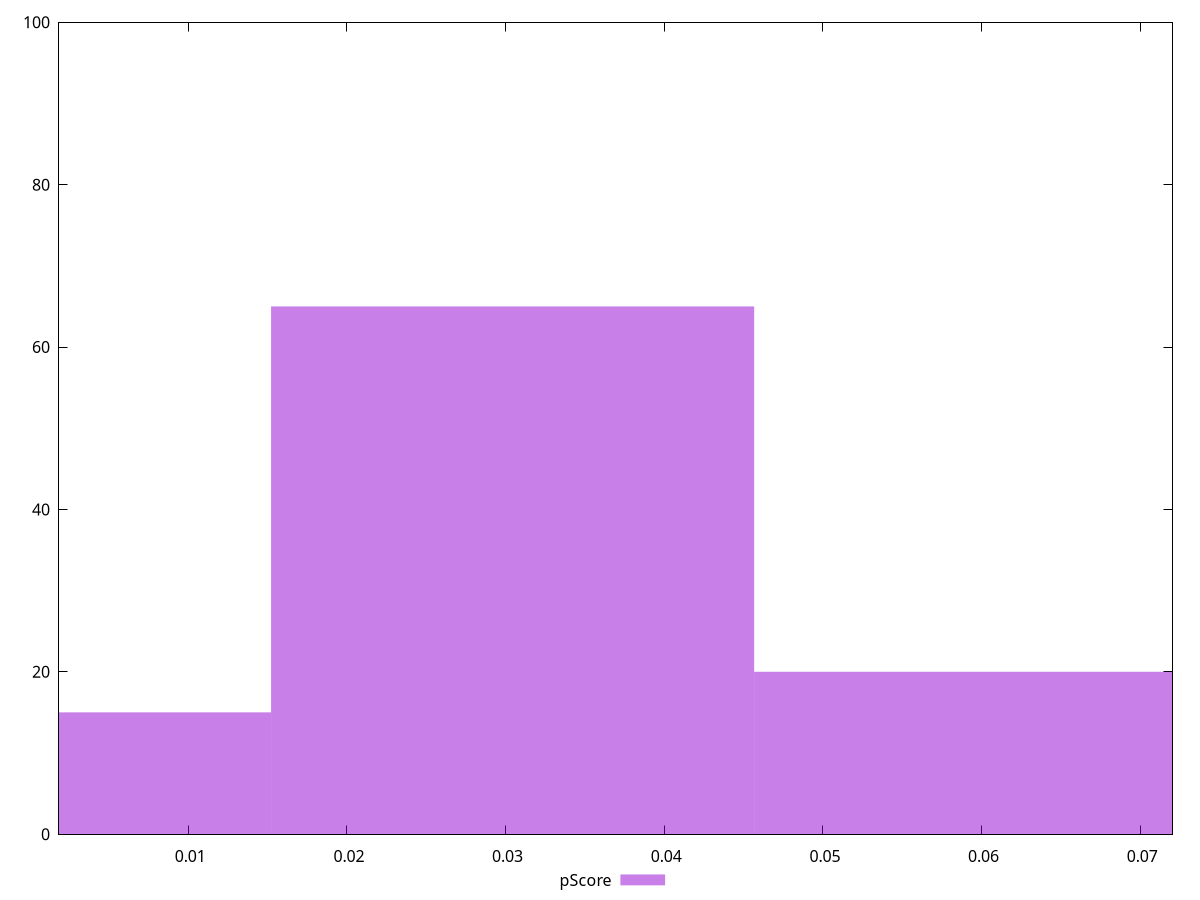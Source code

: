 reset

$pScore <<EOF
0 15
0.030445837625816787 65
0.060891675251633574 20
EOF

set key outside below
set boxwidth 0.030445837625816787
set xrange [0.0018559855721762553:0.0720342047232495]
set yrange [0:100]
set trange [0:100]
set style fill transparent solid 0.5 noborder
set terminal svg size 640, 490 enhanced background rgb 'white'
set output "report_00015_2021-02-09T16-11-33.973Z/largest-contentful-paint/samples/pages+cached+noadtech+nomedia/pScore/histogram.svg"

plot $pScore title "pScore" with boxes

reset
